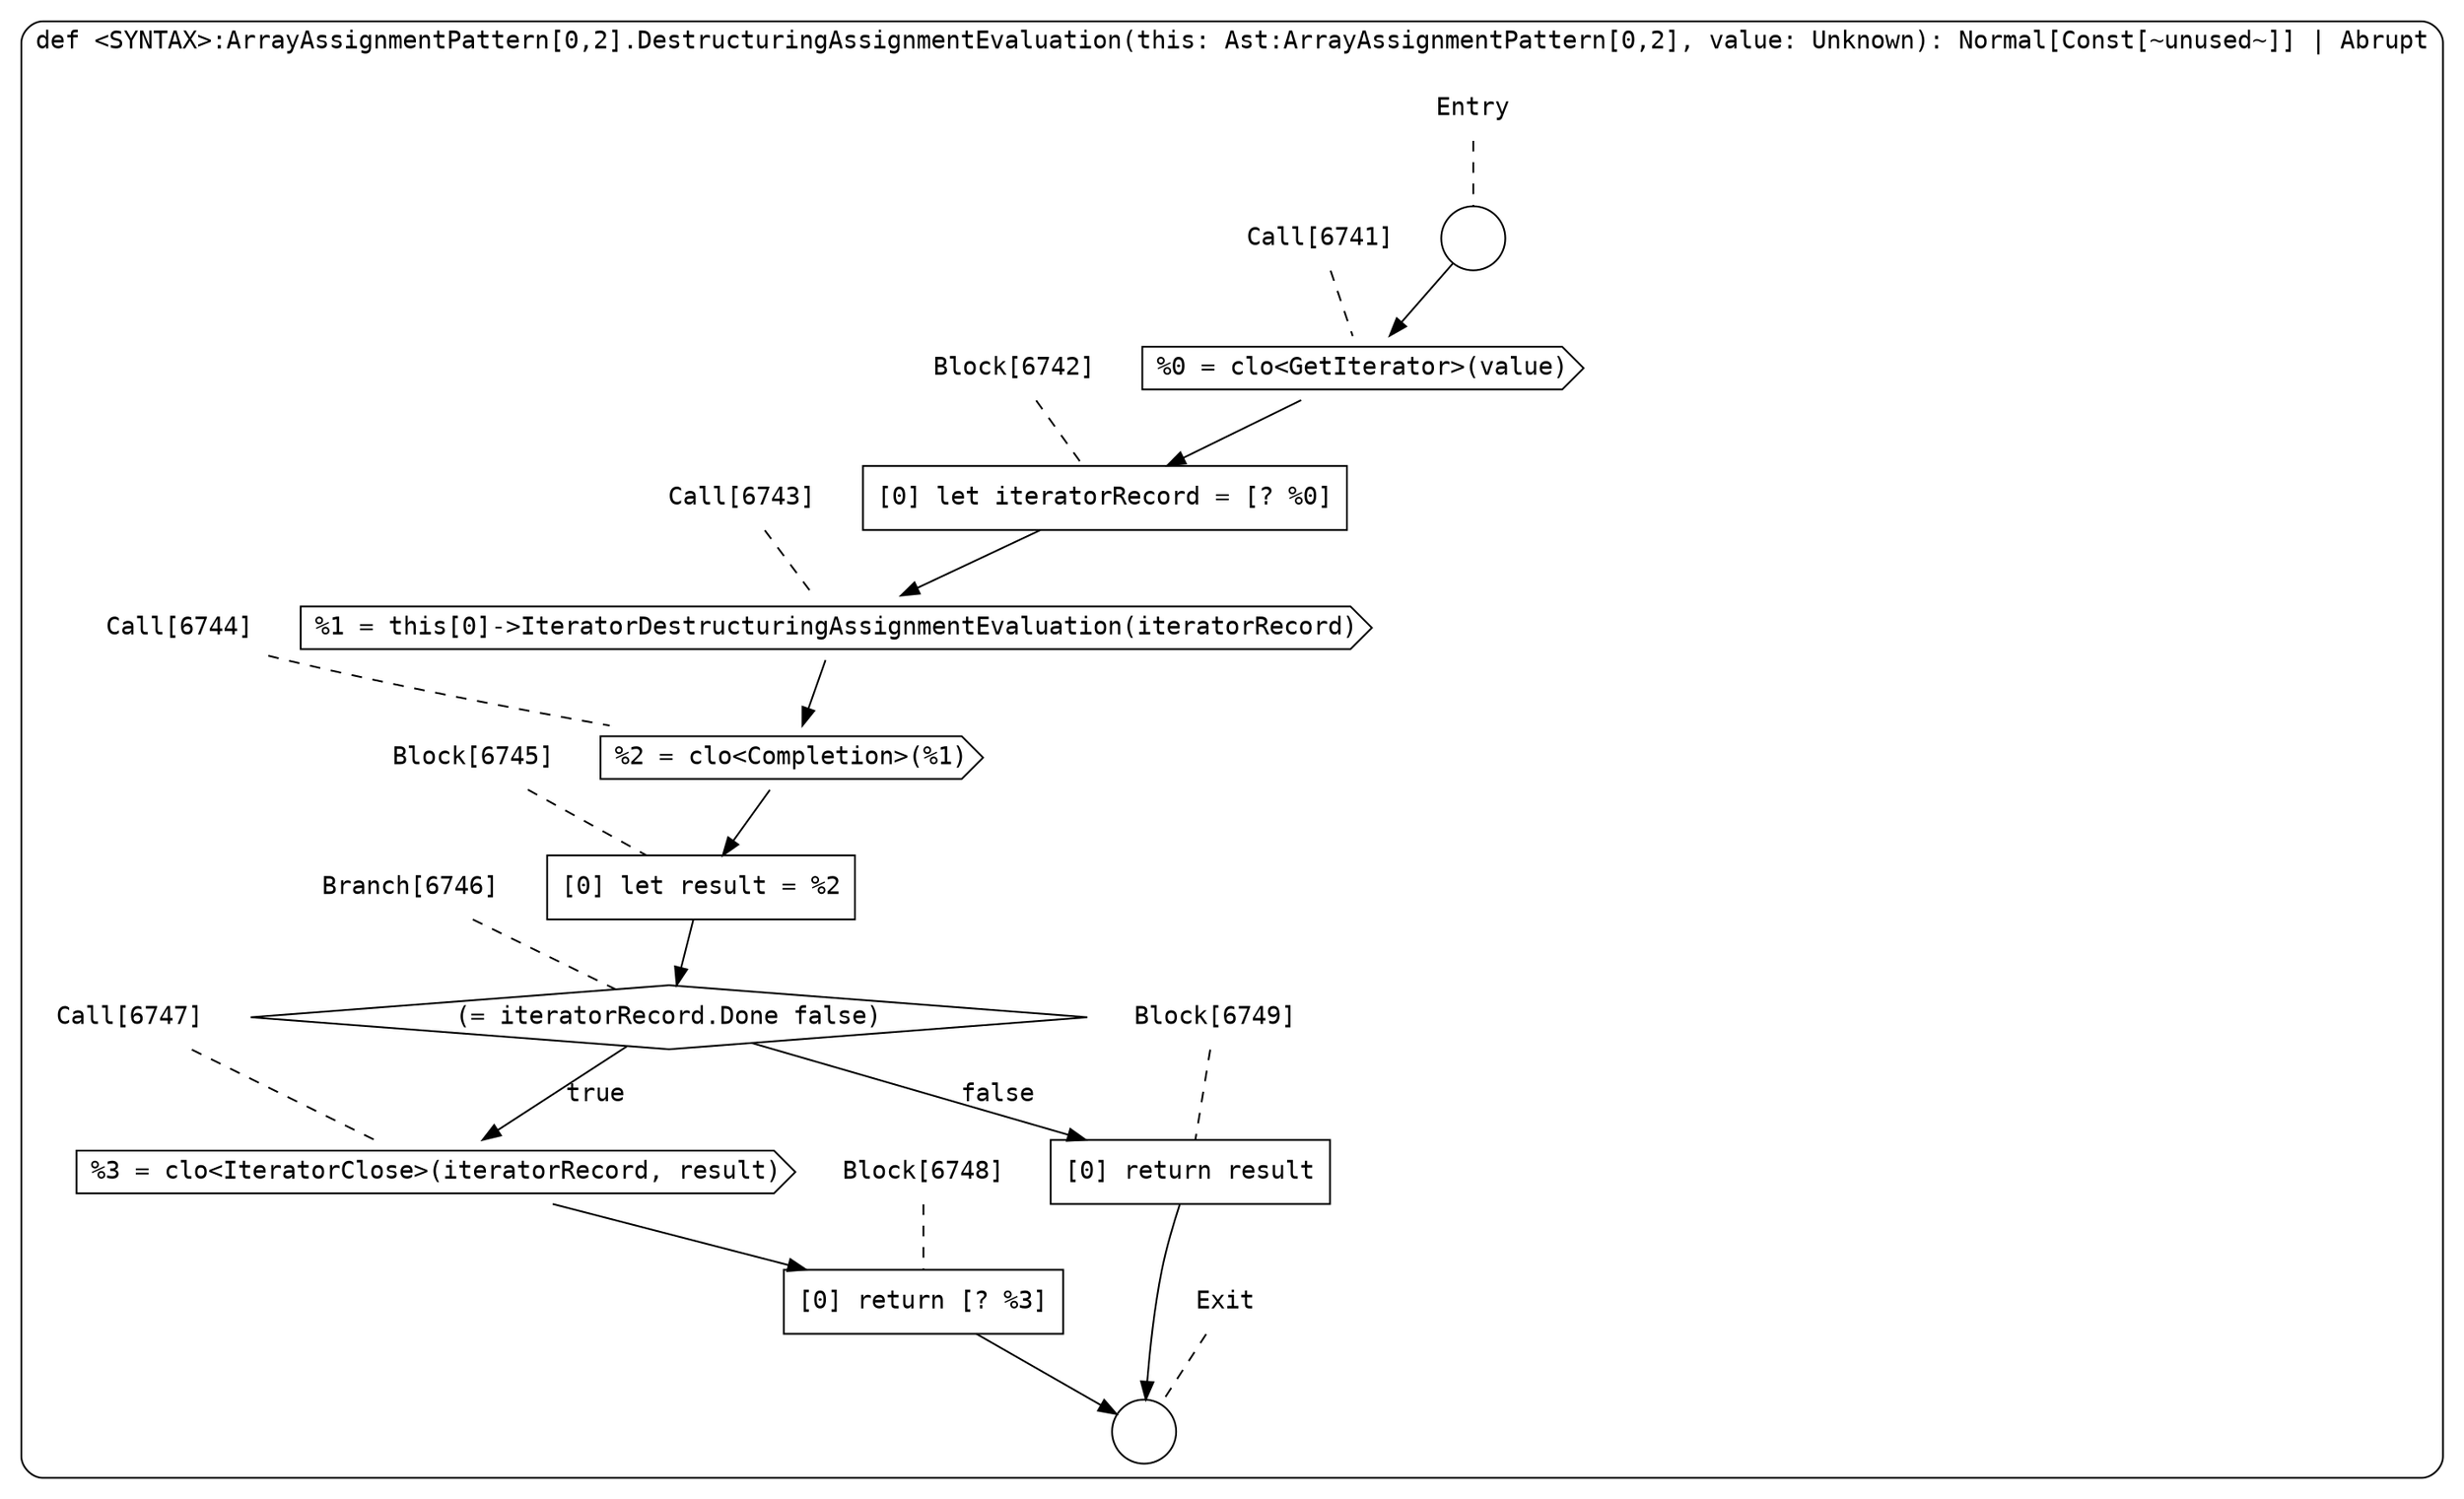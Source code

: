 digraph {
  graph [fontname = "Consolas"]
  node [fontname = "Consolas"]
  edge [fontname = "Consolas"]
  subgraph cluster1351 {
    label = "def <SYNTAX>:ArrayAssignmentPattern[0,2].DestructuringAssignmentEvaluation(this: Ast:ArrayAssignmentPattern[0,2], value: Unknown): Normal[Const[~unused~]] | Abrupt"
    style = rounded
    cluster1351_entry_name [shape=none, label=<<font color="black">Entry</font>>]
    cluster1351_entry_name -> cluster1351_entry [arrowhead=none, color="black", style=dashed]
    cluster1351_entry [shape=circle label=" " color="black" fillcolor="white" style=filled]
    cluster1351_entry -> node6741 [color="black"]
    cluster1351_exit_name [shape=none, label=<<font color="black">Exit</font>>]
    cluster1351_exit_name -> cluster1351_exit [arrowhead=none, color="black", style=dashed]
    cluster1351_exit [shape=circle label=" " color="black" fillcolor="white" style=filled]
    node6741_name [shape=none, label=<<font color="black">Call[6741]</font>>]
    node6741_name -> node6741 [arrowhead=none, color="black", style=dashed]
    node6741 [shape=cds, label=<<font color="black">%0 = clo&lt;GetIterator&gt;(value)</font>> color="black" fillcolor="white", style=filled]
    node6741 -> node6742 [color="black"]
    node6742_name [shape=none, label=<<font color="black">Block[6742]</font>>]
    node6742_name -> node6742 [arrowhead=none, color="black", style=dashed]
    node6742 [shape=box, label=<<font color="black">[0] let iteratorRecord = [? %0]<BR ALIGN="LEFT"/></font>> color="black" fillcolor="white", style=filled]
    node6742 -> node6743 [color="black"]
    node6743_name [shape=none, label=<<font color="black">Call[6743]</font>>]
    node6743_name -> node6743 [arrowhead=none, color="black", style=dashed]
    node6743 [shape=cds, label=<<font color="black">%1 = this[0]-&gt;IteratorDestructuringAssignmentEvaluation(iteratorRecord)</font>> color="black" fillcolor="white", style=filled]
    node6743 -> node6744 [color="black"]
    node6744_name [shape=none, label=<<font color="black">Call[6744]</font>>]
    node6744_name -> node6744 [arrowhead=none, color="black", style=dashed]
    node6744 [shape=cds, label=<<font color="black">%2 = clo&lt;Completion&gt;(%1)</font>> color="black" fillcolor="white", style=filled]
    node6744 -> node6745 [color="black"]
    node6745_name [shape=none, label=<<font color="black">Block[6745]</font>>]
    node6745_name -> node6745 [arrowhead=none, color="black", style=dashed]
    node6745 [shape=box, label=<<font color="black">[0] let result = %2<BR ALIGN="LEFT"/></font>> color="black" fillcolor="white", style=filled]
    node6745 -> node6746 [color="black"]
    node6746_name [shape=none, label=<<font color="black">Branch[6746]</font>>]
    node6746_name -> node6746 [arrowhead=none, color="black", style=dashed]
    node6746 [shape=diamond, label=<<font color="black">(= iteratorRecord.Done false)</font>> color="black" fillcolor="white", style=filled]
    node6746 -> node6747 [label=<<font color="black">true</font>> color="black"]
    node6746 -> node6749 [label=<<font color="black">false</font>> color="black"]
    node6747_name [shape=none, label=<<font color="black">Call[6747]</font>>]
    node6747_name -> node6747 [arrowhead=none, color="black", style=dashed]
    node6747 [shape=cds, label=<<font color="black">%3 = clo&lt;IteratorClose&gt;(iteratorRecord, result)</font>> color="black" fillcolor="white", style=filled]
    node6747 -> node6748 [color="black"]
    node6749_name [shape=none, label=<<font color="black">Block[6749]</font>>]
    node6749_name -> node6749 [arrowhead=none, color="black", style=dashed]
    node6749 [shape=box, label=<<font color="black">[0] return result<BR ALIGN="LEFT"/></font>> color="black" fillcolor="white", style=filled]
    node6749 -> cluster1351_exit [color="black"]
    node6748_name [shape=none, label=<<font color="black">Block[6748]</font>>]
    node6748_name -> node6748 [arrowhead=none, color="black", style=dashed]
    node6748 [shape=box, label=<<font color="black">[0] return [? %3]<BR ALIGN="LEFT"/></font>> color="black" fillcolor="white", style=filled]
    node6748 -> cluster1351_exit [color="black"]
  }
}